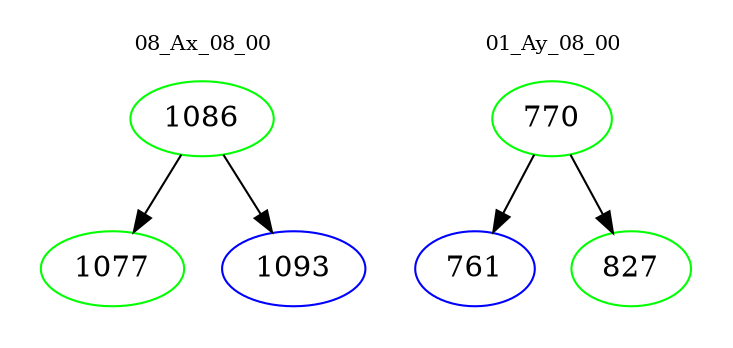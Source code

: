 digraph{
subgraph cluster_0 {
color = white
label = "08_Ax_08_00";
fontsize=10;
T0_1086 [label="1086", color="green"]
T0_1086 -> T0_1077 [color="black"]
T0_1077 [label="1077", color="green"]
T0_1086 -> T0_1093 [color="black"]
T0_1093 [label="1093", color="blue"]
}
subgraph cluster_1 {
color = white
label = "01_Ay_08_00";
fontsize=10;
T1_770 [label="770", color="green"]
T1_770 -> T1_761 [color="black"]
T1_761 [label="761", color="blue"]
T1_770 -> T1_827 [color="black"]
T1_827 [label="827", color="green"]
}
}
